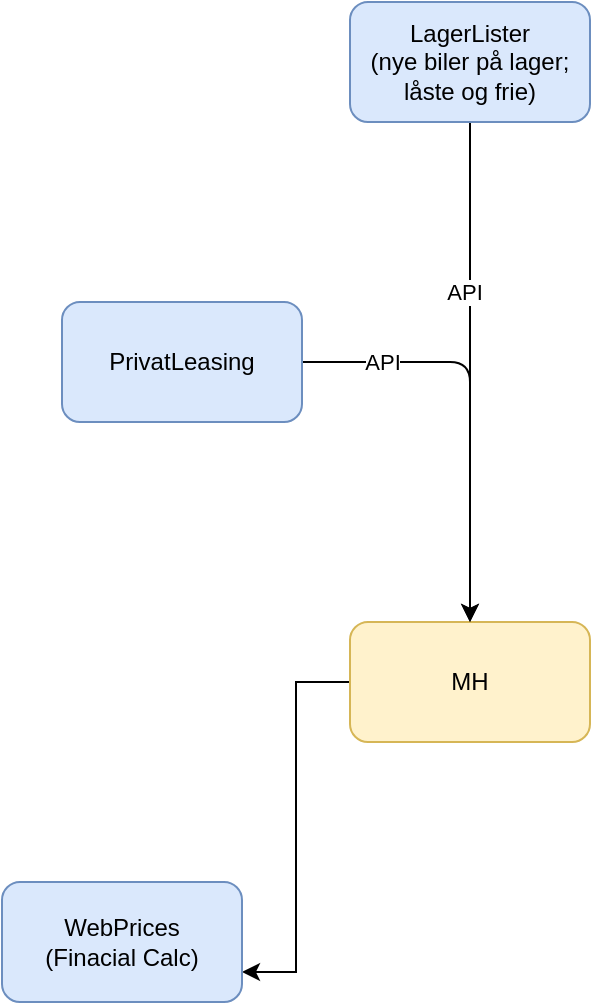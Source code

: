 <mxfile version="24.7.5">
  <diagram name="Side-1" id="FQeIGVJF65LzzT6a_Mcy">
    <mxGraphModel dx="1404" dy="907" grid="1" gridSize="10" guides="1" tooltips="1" connect="1" arrows="1" fold="1" page="1" pageScale="1" pageWidth="827" pageHeight="1169" math="0" shadow="0">
      <root>
        <mxCell id="0" />
        <mxCell id="1" parent="0" />
        <mxCell id="A7gI9Eqq6eNPl38c7QBN-4" style="edgeStyle=orthogonalEdgeStyle;rounded=0;orthogonalLoop=1;jettySize=auto;html=1;entryX=1;entryY=0.75;entryDx=0;entryDy=0;" edge="1" parent="1" source="9xAUvVeNqM3X5JZZOz9E-2" target="A7gI9Eqq6eNPl38c7QBN-3">
          <mxGeometry relative="1" as="geometry" />
        </mxCell>
        <mxCell id="9xAUvVeNqM3X5JZZOz9E-2" value="MH" style="rounded=1;whiteSpace=wrap;html=1;fillColor=#fff2cc;strokeColor=#d6b656;" parent="1" vertex="1">
          <mxGeometry x="414" y="340" width="120" height="60" as="geometry" />
        </mxCell>
        <mxCell id="9xAUvVeNqM3X5JZZOz9E-6" style="edgeStyle=orthogonalEdgeStyle;rounded=1;orthogonalLoop=1;jettySize=auto;html=1;entryX=0.5;entryY=0;entryDx=0;entryDy=0;curved=0;" parent="1" source="9xAUvVeNqM3X5JZZOz9E-3" target="9xAUvVeNqM3X5JZZOz9E-2" edge="1">
          <mxGeometry relative="1" as="geometry" />
        </mxCell>
        <mxCell id="A7gI9Eqq6eNPl38c7QBN-2" value="API" style="edgeLabel;html=1;align=center;verticalAlign=middle;resizable=0;points=[];" vertex="1" connectable="0" parent="9xAUvVeNqM3X5JZZOz9E-6">
          <mxGeometry x="-0.673" y="-3" relative="1" as="geometry">
            <mxPoint x="5" y="-3" as="offset" />
          </mxGeometry>
        </mxCell>
        <mxCell id="9xAUvVeNqM3X5JZZOz9E-3" value="PrivatLeasing" style="rounded=1;whiteSpace=wrap;html=1;fillColor=#dae8fc;strokeColor=#6c8ebf;" parent="1" vertex="1">
          <mxGeometry x="270" y="180" width="120" height="60" as="geometry" />
        </mxCell>
        <mxCell id="9xAUvVeNqM3X5JZZOz9E-7" style="edgeStyle=orthogonalEdgeStyle;rounded=1;orthogonalLoop=1;jettySize=auto;html=1;entryX=0.5;entryY=0;entryDx=0;entryDy=0;curved=0;" parent="1" source="9xAUvVeNqM3X5JZZOz9E-4" target="9xAUvVeNqM3X5JZZOz9E-2" edge="1">
          <mxGeometry relative="1" as="geometry" />
        </mxCell>
        <mxCell id="A7gI9Eqq6eNPl38c7QBN-1" value="API" style="edgeLabel;html=1;align=center;verticalAlign=middle;resizable=0;points=[];" vertex="1" connectable="0" parent="9xAUvVeNqM3X5JZZOz9E-7">
          <mxGeometry x="-0.32" y="-3" relative="1" as="geometry">
            <mxPoint as="offset" />
          </mxGeometry>
        </mxCell>
        <mxCell id="9xAUvVeNqM3X5JZZOz9E-4" value="LagerLister&lt;div&gt;(nye biler på lager; låste og frie)&lt;/div&gt;" style="rounded=1;whiteSpace=wrap;html=1;fillColor=#dae8fc;strokeColor=#6c8ebf;" parent="1" vertex="1">
          <mxGeometry x="414" y="30" width="120" height="60" as="geometry" />
        </mxCell>
        <mxCell id="A7gI9Eqq6eNPl38c7QBN-3" value="WebPrices&lt;div&gt;(Finacial Calc)&lt;/div&gt;" style="rounded=1;whiteSpace=wrap;html=1;fillColor=#dae8fc;strokeColor=#6c8ebf;" vertex="1" parent="1">
          <mxGeometry x="240" y="470" width="120" height="60" as="geometry" />
        </mxCell>
      </root>
    </mxGraphModel>
  </diagram>
</mxfile>
